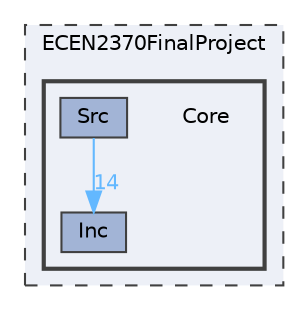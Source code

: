 digraph "ECEN2370FinalProject/Core"
{
 // LATEX_PDF_SIZE
  bgcolor="transparent";
  edge [fontname=Helvetica,fontsize=10,labelfontname=Helvetica,labelfontsize=10];
  node [fontname=Helvetica,fontsize=10,shape=box,height=0.2,width=0.4];
  compound=true
  subgraph clusterdir_164fe90140ee11cf0f7cabfa0c11eb59 {
    graph [ bgcolor="#edf0f7", pencolor="grey25", label="ECEN2370FinalProject", fontname=Helvetica,fontsize=10 style="filled,dashed", URL="dir_164fe90140ee11cf0f7cabfa0c11eb59.html",tooltip=""]
  subgraph clusterdir_5295a699150d784734f3a058f544f31e {
    graph [ bgcolor="#edf0f7", pencolor="grey25", label="", fontname=Helvetica,fontsize=10 style="filled,bold", URL="dir_5295a699150d784734f3a058f544f31e.html",tooltip=""]
    dir_5295a699150d784734f3a058f544f31e [shape=plaintext, label="Core"];
  dir_eef2ac61cb8e858c2aee6b4d5f70c51b [label="Inc", fillcolor="#a2b4d6", color="grey25", style="filled", URL="dir_eef2ac61cb8e858c2aee6b4d5f70c51b.html",tooltip=""];
  dir_c8cad1be2d9751a25bbb3122ff1c7784 [label="Src", fillcolor="#a2b4d6", color="grey25", style="filled", URL="dir_c8cad1be2d9751a25bbb3122ff1c7784.html",tooltip=""];
  }
  }
  dir_c8cad1be2d9751a25bbb3122ff1c7784->dir_eef2ac61cb8e858c2aee6b4d5f70c51b [headlabel="14", labeldistance=1.5 headhref="dir_000003_000002.html" href="dir_000003_000002.html" color="steelblue1" fontcolor="steelblue1"];
}
